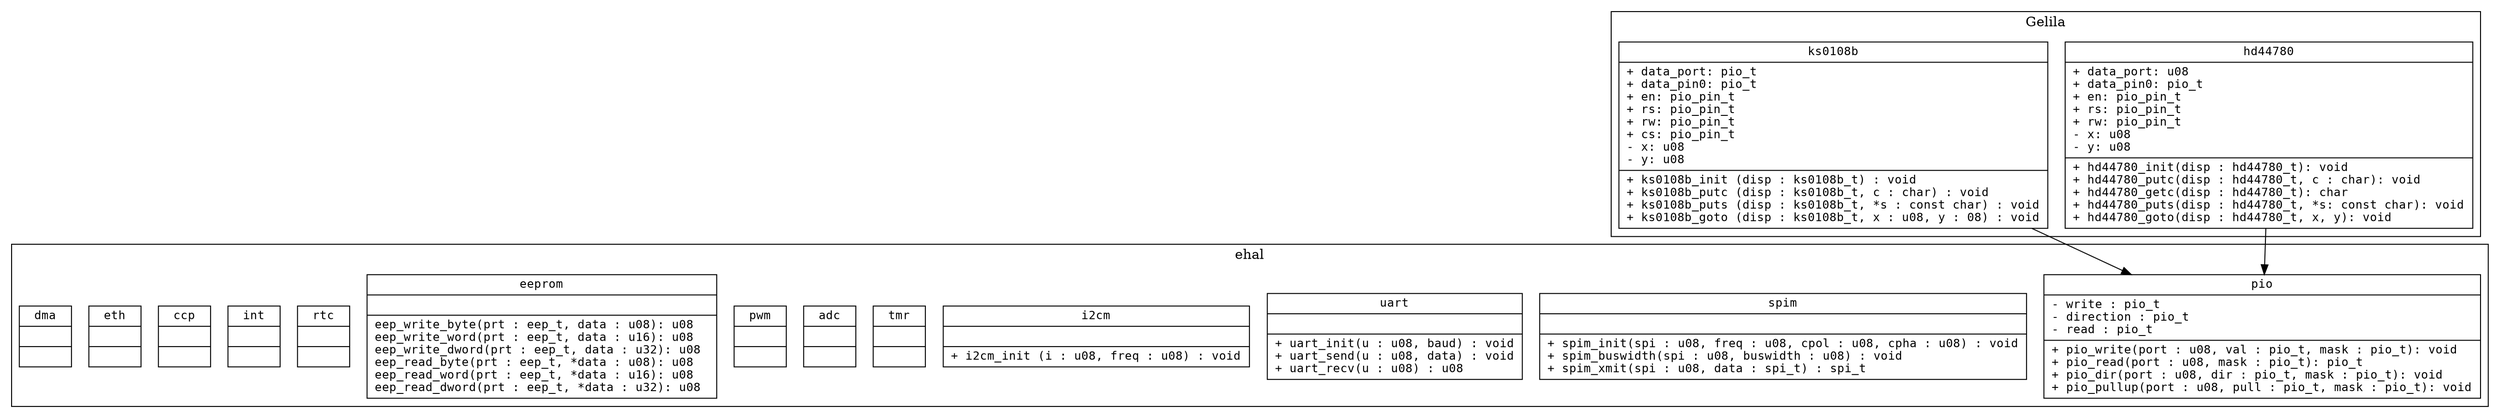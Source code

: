 digraph G {
	node [	fontname = "Bitstream Vera Sans Mono"
		shape = "record"
		fontsize = 12 ]
        edge [	fontname = "Bitstream Vera Sans Mono"
		fontsize = 8 ]

/*------------------------------------------------------------------------*/
	subgraph cluster_ehal {
		label="ehal";
		pio [ label="{\
pio\
|\
- write : pio_t\l\
- direction : pio_t\l\
- read : pio_t\l\
|\
+ pio_write		(port : u08, val : pio_t, mask : pio_t)	: void\l\
+ pio_read		(port : u08, mask : pio_t)		: pio_t\l\
+ pio_dir		(port : u08, dir : pio_t, mask : pio_t)	: void\l\
+ pio_pullup		(port : u08, pull : pio_t, mask : pio_t): void\l\
}" ]
		spim [ label="{\
spim\
||\
+ spim_init	(spi : u08, freq : u08, cpol : u08, cpha : u08) : void\l\
+ spim_buswidth	(spi : u08, buswidth : u08) : void\l\
+ spim_xmit	(spi : u08, data : spi_t) : spi_t\l\
}" ]
		uart [ label="{\
uart\
||\
+ uart_init	(u : u08, baud) : void\l\
+ uart_send	(u : u08, data) : void\l\
+ uart_recv	(u : u08) : u08\l\
}" ]
		i2cm [ label="{\
i2cm\
||\
+ i2cm_init (i : u08, freq : u08) : void\
}" ]
		tmr [ label="{\
tmr\
||\
}" ]
		adc [ label="{\
adc\
||\
}" ]
		pwm [ label="{\
pwm\
||\
}" ]
		eeprom [ label="{\
eeprom\
||\
eep_write_byte	(prt : eep_t, data : u08)	: u08\l\
eep_write_word	(prt : eep_t, data : u16)	: u08\l\
eep_write_dword	(prt : eep_t, data : u32)	: u08\l\
\
eep_read_byte	(prt : eep_t, *data : u08)	: u08 \l\
eep_read_word	(prt : eep_t, *data : u16)	: u08 \l\
eep_read_dword	(prt : eep_t, *data : u32)	: u08 \l\
}" ]
		rtc [ label="{\
rtc\
||\
}" ]
		int [ label="{\
int\
||\
}" ]
		ccp [ label="{\
ccp\
||\
}" ]
		eth [ label="{\
eth\
||\
}" ]
		dma [ label="{\
dma\
||\
}" ]
	}
/*------------------------------------------------------------------------*/
	subgraph cluster_gelila {
		label="Gelila";

		hd44780 [ label="{\
hd44780\
|\
+ data_port	: u08\l\
+ data_pin0	: pio_t\l\
+ en		: pio_pin_t\l\
+ rs		: pio_pin_t\l\
+ rw		: pio_pin_t\l\
- x		: u08\l\
- y		: u08\l\
|\
+ hd44780_init	(disp : hd44780_t)			: void\l\
+ hd44780_putc	(disp : hd44780_t, c : char)		: void\l\
+ hd44780_getc	(disp : hd44780_t)			: char\l\
+ hd44780_puts	(disp : hd44780_t, *s: const char)	: void\l\
+ hd44780_goto	(disp : hd44780_t, x, y)		: void\l\
}" ]
		ks0108b [ label="{\
ks0108b\
|\
+ data_port	: pio_t\l\
+ data_pin0	: pio_t\l\
+ en		: pio_pin_t\l\
+ rs		: pio_pin_t\l\
+ rw		: pio_pin_t\l\
+ cs		: pio_pin_t\l\
- x		: u08\l\
- y		: u08\l\
|\
+ ks0108b_init (disp : ks0108b_t) : void\l\
+ ks0108b_putc (disp : ks0108b_t, c : char) : void\l\
+ ks0108b_puts (disp : ks0108b_t, *s : const char) : void\l\
+ ks0108b_goto (disp : ks0108b_t, x : u08, y : 08) : void\l\
}" ]
		hd44780 -> pio;
		ks0108b -> pio;
	}
}
